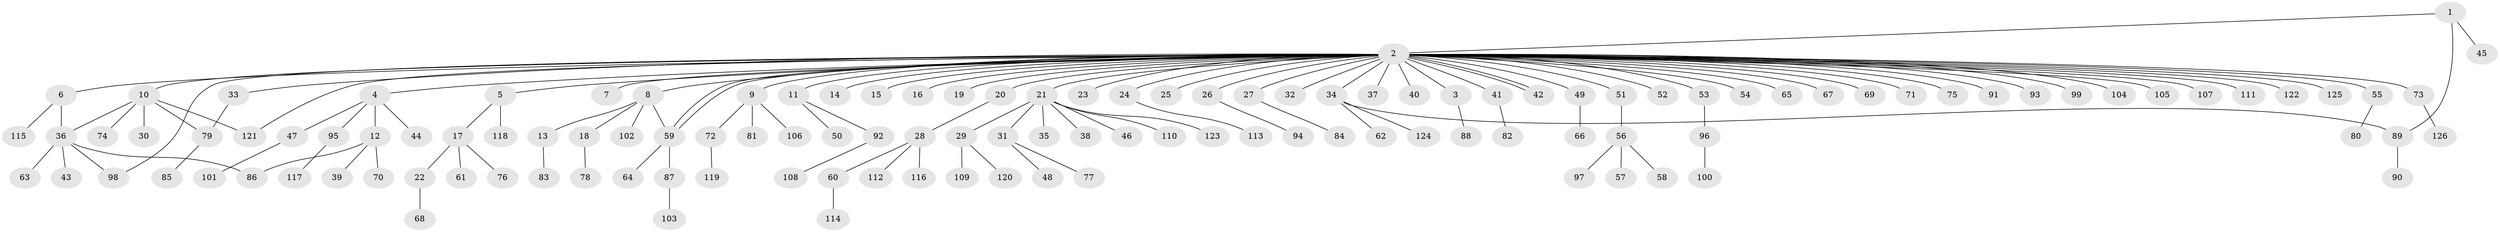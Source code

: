 // coarse degree distribution, {1: 0.8301886792452831, 45: 0.018867924528301886, 3: 0.018867924528301886, 2: 0.07547169811320754, 4: 0.05660377358490566}
// Generated by graph-tools (version 1.1) at 2025/36/03/04/25 23:36:44]
// undirected, 126 vertices, 134 edges
graph export_dot {
  node [color=gray90,style=filled];
  1;
  2;
  3;
  4;
  5;
  6;
  7;
  8;
  9;
  10;
  11;
  12;
  13;
  14;
  15;
  16;
  17;
  18;
  19;
  20;
  21;
  22;
  23;
  24;
  25;
  26;
  27;
  28;
  29;
  30;
  31;
  32;
  33;
  34;
  35;
  36;
  37;
  38;
  39;
  40;
  41;
  42;
  43;
  44;
  45;
  46;
  47;
  48;
  49;
  50;
  51;
  52;
  53;
  54;
  55;
  56;
  57;
  58;
  59;
  60;
  61;
  62;
  63;
  64;
  65;
  66;
  67;
  68;
  69;
  70;
  71;
  72;
  73;
  74;
  75;
  76;
  77;
  78;
  79;
  80;
  81;
  82;
  83;
  84;
  85;
  86;
  87;
  88;
  89;
  90;
  91;
  92;
  93;
  94;
  95;
  96;
  97;
  98;
  99;
  100;
  101;
  102;
  103;
  104;
  105;
  106;
  107;
  108;
  109;
  110;
  111;
  112;
  113;
  114;
  115;
  116;
  117;
  118;
  119;
  120;
  121;
  122;
  123;
  124;
  125;
  126;
  1 -- 2;
  1 -- 45;
  1 -- 89;
  2 -- 3;
  2 -- 4;
  2 -- 5;
  2 -- 6;
  2 -- 7;
  2 -- 8;
  2 -- 9;
  2 -- 10;
  2 -- 11;
  2 -- 14;
  2 -- 15;
  2 -- 16;
  2 -- 19;
  2 -- 20;
  2 -- 21;
  2 -- 23;
  2 -- 24;
  2 -- 25;
  2 -- 26;
  2 -- 27;
  2 -- 32;
  2 -- 33;
  2 -- 34;
  2 -- 37;
  2 -- 40;
  2 -- 41;
  2 -- 42;
  2 -- 42;
  2 -- 49;
  2 -- 51;
  2 -- 52;
  2 -- 53;
  2 -- 54;
  2 -- 55;
  2 -- 59;
  2 -- 59;
  2 -- 65;
  2 -- 67;
  2 -- 69;
  2 -- 71;
  2 -- 73;
  2 -- 75;
  2 -- 91;
  2 -- 93;
  2 -- 98;
  2 -- 99;
  2 -- 104;
  2 -- 105;
  2 -- 107;
  2 -- 111;
  2 -- 121;
  2 -- 122;
  2 -- 125;
  3 -- 88;
  4 -- 12;
  4 -- 44;
  4 -- 47;
  4 -- 95;
  5 -- 17;
  5 -- 118;
  6 -- 36;
  6 -- 115;
  8 -- 13;
  8 -- 18;
  8 -- 59;
  8 -- 102;
  9 -- 72;
  9 -- 81;
  9 -- 106;
  10 -- 30;
  10 -- 36;
  10 -- 74;
  10 -- 79;
  10 -- 121;
  11 -- 50;
  11 -- 92;
  12 -- 39;
  12 -- 70;
  12 -- 86;
  13 -- 83;
  17 -- 22;
  17 -- 61;
  17 -- 76;
  18 -- 78;
  20 -- 28;
  21 -- 29;
  21 -- 31;
  21 -- 35;
  21 -- 38;
  21 -- 46;
  21 -- 110;
  21 -- 123;
  22 -- 68;
  24 -- 113;
  26 -- 94;
  27 -- 84;
  28 -- 60;
  28 -- 112;
  28 -- 116;
  29 -- 109;
  29 -- 120;
  31 -- 48;
  31 -- 77;
  33 -- 79;
  34 -- 62;
  34 -- 89;
  34 -- 124;
  36 -- 43;
  36 -- 63;
  36 -- 86;
  36 -- 98;
  41 -- 82;
  47 -- 101;
  49 -- 66;
  51 -- 56;
  53 -- 96;
  55 -- 80;
  56 -- 57;
  56 -- 58;
  56 -- 97;
  59 -- 64;
  59 -- 87;
  60 -- 114;
  72 -- 119;
  73 -- 126;
  79 -- 85;
  87 -- 103;
  89 -- 90;
  92 -- 108;
  95 -- 117;
  96 -- 100;
}
